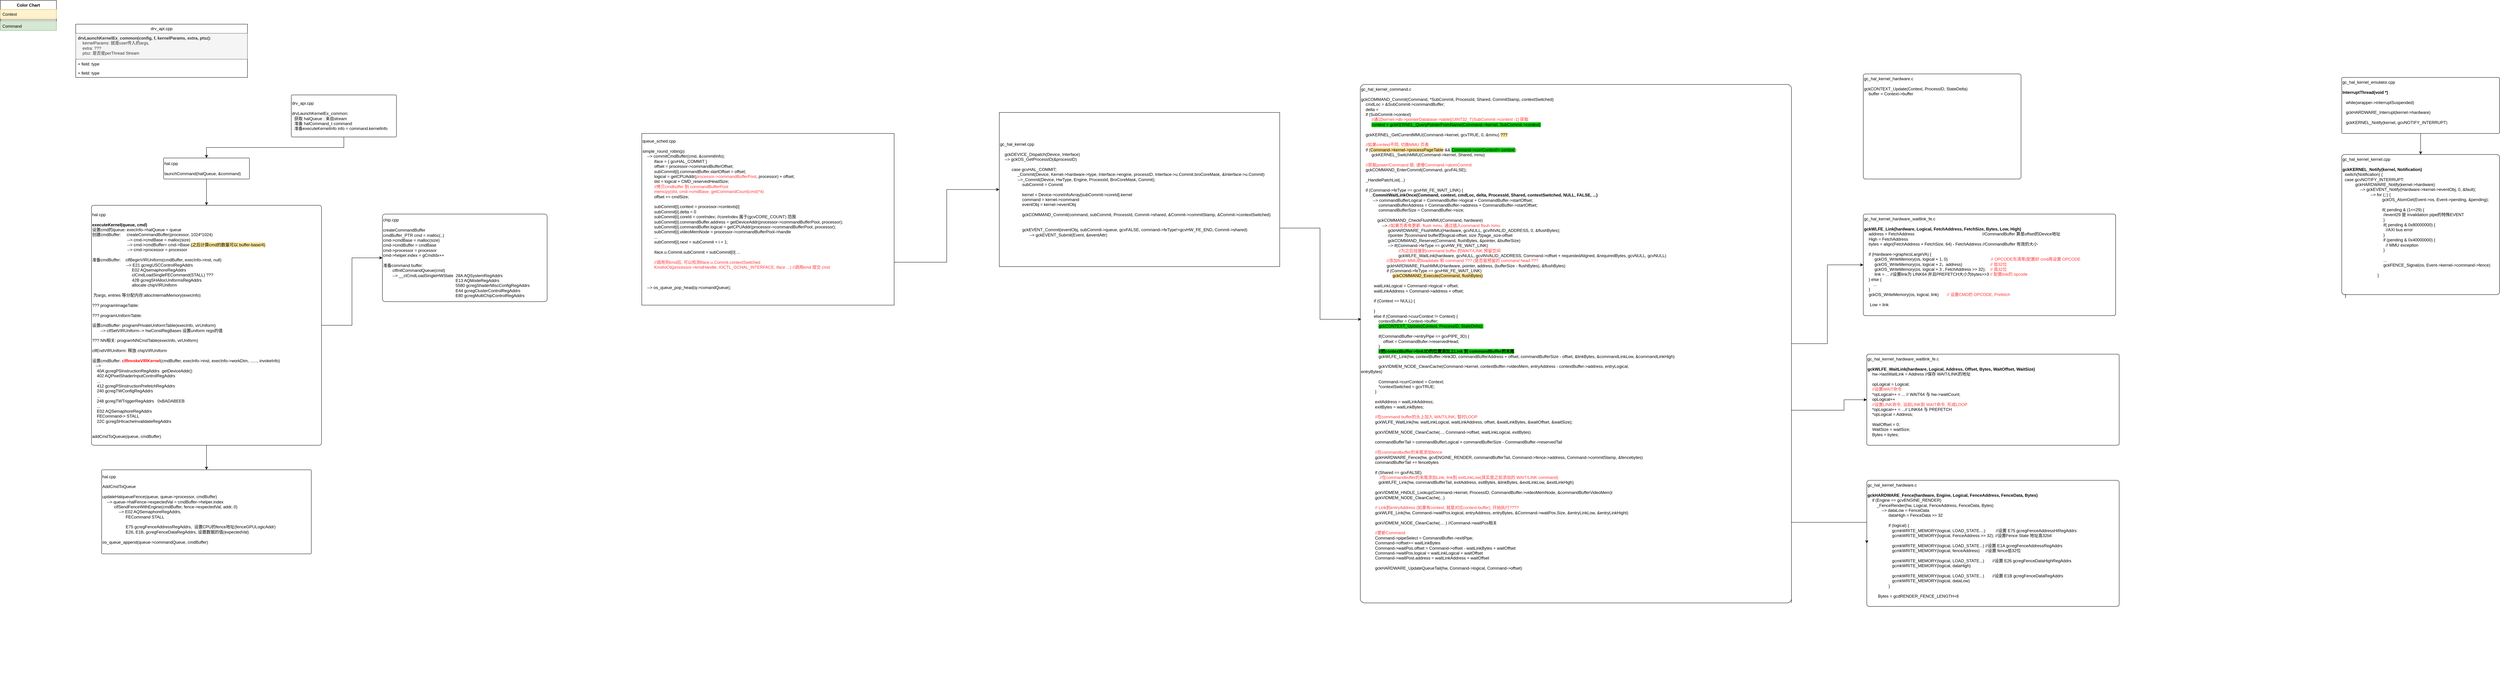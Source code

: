 <mxfile version="25.0.3">
  <diagram name="Page-1" id="9GhINJhexpfvpIPdTT9F">
    <mxGraphModel dx="1860" dy="1725" grid="1" gridSize="10" guides="1" tooltips="1" connect="1" arrows="1" fold="1" page="1" pageScale="1" pageWidth="850" pageHeight="1100" math="0" shadow="0">
      <root>
        <mxCell id="0" />
        <mxCell id="1" parent="0" />
        <mxCell id="-2Uq6EaCfHkO4JYl11UL-4" style="edgeStyle=orthogonalEdgeStyle;rounded=0;orthogonalLoop=1;jettySize=auto;html=1;exitX=0.5;exitY=1;exitDx=0;exitDy=0;entryX=0.5;entryY=0;entryDx=0;entryDy=0;" parent="1" source="-2Uq6EaCfHkO4JYl11UL-1" target="-2Uq6EaCfHkO4JYl11UL-2" edge="1">
          <mxGeometry relative="1" as="geometry" />
        </mxCell>
        <mxCell id="-2Uq6EaCfHkO4JYl11UL-1" value="drv_api.cpp&lt;div&gt;&lt;br&gt;&lt;/div&gt;&lt;div&gt;drvLaunchKernelEx_common:&lt;/div&gt;&lt;div&gt;&amp;nbsp; 获取 halQueue : 来自stream&lt;/div&gt;&lt;div&gt;&amp;nbsp; 准备 halCommand_t command&lt;/div&gt;&lt;div&gt;&amp;nbsp; 准备executeKernelInfo info = command.kernelInfo&lt;br&gt;&lt;/div&gt;" style="rounded=1;whiteSpace=wrap;html=1;align=left;arcSize=2;" parent="1" vertex="1">
          <mxGeometry x="190" y="50" width="300" height="120" as="geometry" />
        </mxCell>
        <mxCell id="-2Uq6EaCfHkO4JYl11UL-6" style="edgeStyle=orthogonalEdgeStyle;rounded=0;orthogonalLoop=1;jettySize=auto;html=1;" parent="1" source="-2Uq6EaCfHkO4JYl11UL-2" target="-2Uq6EaCfHkO4JYl11UL-3" edge="1">
          <mxGeometry relative="1" as="geometry" />
        </mxCell>
        <mxCell id="-2Uq6EaCfHkO4JYl11UL-2" value="&lt;div&gt;hal.cpp&lt;/div&gt;&lt;div&gt;&lt;br&gt;&lt;/div&gt;&lt;div&gt;launchCommand(halQueue, &amp;amp;command)&lt;/div&gt;" style="rounded=1;whiteSpace=wrap;html=1;align=left;arcSize=3;" parent="1" vertex="1">
          <mxGeometry x="-174.37" y="230" width="245" height="60" as="geometry" />
        </mxCell>
        <mxCell id="-2Uq6EaCfHkO4JYl11UL-10" style="edgeStyle=orthogonalEdgeStyle;rounded=0;orthogonalLoop=1;jettySize=auto;html=1;entryX=0;entryY=0.5;entryDx=0;entryDy=0;" parent="1" source="-2Uq6EaCfHkO4JYl11UL-3" target="-2Uq6EaCfHkO4JYl11UL-9" edge="1">
          <mxGeometry relative="1" as="geometry" />
        </mxCell>
        <mxCell id="-2Uq6EaCfHkO4JYl11UL-12" style="edgeStyle=orthogonalEdgeStyle;rounded=0;orthogonalLoop=1;jettySize=auto;html=1;exitX=0.5;exitY=1;exitDx=0;exitDy=0;entryX=0.5;entryY=0;entryDx=0;entryDy=0;" parent="1" source="-2Uq6EaCfHkO4JYl11UL-3" target="-2Uq6EaCfHkO4JYl11UL-11" edge="1">
          <mxGeometry relative="1" as="geometry" />
        </mxCell>
        <mxCell id="-2Uq6EaCfHkO4JYl11UL-3" value="&lt;div&gt;hal.cpp&lt;/div&gt;&lt;div&gt;&lt;br&gt;&lt;/div&gt;&lt;div&gt;&lt;b&gt;executeKernel(queue, cmd)&lt;/b&gt;&lt;br&gt;设置cmd的queue: execInfo-&amp;gt;halQueue = queue&lt;br&gt;创建cmdBuffer:&amp;nbsp; &amp;nbsp; &amp;nbsp;createCommandBuffer(processor, 1024*1024)&lt;/div&gt;&lt;div&gt;&amp;nbsp; &amp;nbsp; &amp;nbsp; &amp;nbsp; &amp;nbsp; &amp;nbsp; &amp;nbsp; &amp;nbsp; &amp;nbsp; &amp;nbsp; &amp;nbsp; &amp;nbsp; &amp;nbsp; &amp;nbsp; &amp;nbsp; --&amp;gt; cmd-&amp;gt;cmdBase = malloc(size)&lt;/div&gt;&lt;div&gt;&amp;nbsp; &amp;nbsp; &amp;nbsp; &amp;nbsp; &amp;nbsp; &amp;nbsp; &amp;nbsp; &amp;nbsp; &amp;nbsp; &amp;nbsp; &amp;nbsp; &amp;nbsp; &amp;nbsp; &amp;nbsp; &amp;nbsp; --&amp;gt; cmd-&amp;gt;cmdBuffer= cmd-&amp;gt;Base &lt;span style=&quot;background-color: rgb(255, 229, 153);&quot;&gt;(之后计算cmd的数量可以 buffer-base/4)&lt;/span&gt;&lt;/div&gt;&lt;div&gt;&amp;nbsp; &amp;nbsp; &amp;nbsp; &amp;nbsp; &amp;nbsp; &amp;nbsp; &amp;nbsp; &amp;nbsp; &amp;nbsp; &amp;nbsp; &amp;nbsp; &amp;nbsp; &amp;nbsp; &amp;nbsp; &amp;nbsp; --&amp;gt; cmd-&amp;gt;processor = processor&lt;/div&gt;&lt;div&gt;&lt;br&gt;&lt;/div&gt;&lt;div&gt;准备cmdBuffer:&amp;nbsp; &amp;nbsp; clfBeginVIRUniform(cmdBuffer, execInfo-&amp;gt;inst, null)&lt;/div&gt;&lt;div&gt;&amp;nbsp; &amp;nbsp; &amp;nbsp; &amp;nbsp; &amp;nbsp; &amp;nbsp; &amp;nbsp; &amp;nbsp; &amp;nbsp; &amp;nbsp; &amp;nbsp; &amp;nbsp; &amp;nbsp; &amp;nbsp; &amp;nbsp;--&amp;gt; E21 gcregUSCControlRegAddrs&lt;br&gt;&amp;nbsp; &amp;nbsp; &amp;nbsp; &amp;nbsp; &amp;nbsp; &amp;nbsp; &amp;nbsp; &amp;nbsp; &amp;nbsp; &amp;nbsp; &amp;nbsp; &amp;nbsp; &amp;nbsp; &amp;nbsp; &amp;nbsp; &amp;nbsp; &amp;nbsp; E02 AQsemaphoreRegAddrs&lt;br&gt;&amp;nbsp; &amp;nbsp; &amp;nbsp; &amp;nbsp; &amp;nbsp; &amp;nbsp; &amp;nbsp; &amp;nbsp; &amp;nbsp; &amp;nbsp; &amp;nbsp; &amp;nbsp; &amp;nbsp; &amp;nbsp; &amp;nbsp; &amp;nbsp; &amp;nbsp; clCmdLoadSingleFECommand(STALL) ???&lt;br&gt;&amp;nbsp; &amp;nbsp; &amp;nbsp; &amp;nbsp; &amp;nbsp; &amp;nbsp; &amp;nbsp; &amp;nbsp; &amp;nbsp; &amp;nbsp; &amp;nbsp; &amp;nbsp; &amp;nbsp; &amp;nbsp; &amp;nbsp; &amp;nbsp; &amp;nbsp; 42B gcregSHAllocUniformsRegAddrs&lt;br&gt;&amp;nbsp; &amp;nbsp; &amp;nbsp; &amp;nbsp; &amp;nbsp; &amp;nbsp; &amp;nbsp; &amp;nbsp; &amp;nbsp; &amp;nbsp; &amp;nbsp; &amp;nbsp; &amp;nbsp; &amp;nbsp; &amp;nbsp; &amp;nbsp; &amp;nbsp; allocate chipVIRUniform&lt;/div&gt;&lt;div&gt;&lt;br&gt;&lt;/div&gt;&lt;div&gt;&amp;nbsp;为args, entries 等分配内存:allocInternalMemory(execInfo)&lt;/div&gt;&lt;div&gt;&lt;br&gt;&lt;/div&gt;&lt;div&gt;??? programImageTable:&lt;/div&gt;&lt;div&gt;&lt;br&gt;&lt;/div&gt;&lt;div&gt;??? programUniformTable:&lt;/div&gt;&lt;div&gt;&lt;br&gt;&lt;/div&gt;&lt;div&gt;设置cmdBuffer: programPrivateUniformTable(execInfo, virUniform)&lt;/div&gt;&lt;div&gt;&amp;nbsp; &amp;nbsp; &amp;nbsp; &amp;nbsp;--&amp;gt; clfSetVIRUniform--&amp;gt; hwConstRegBases 设置uniform regs的值&lt;/div&gt;&lt;div&gt;&lt;br&gt;&lt;/div&gt;&lt;div&gt;??? NN相关: programNNCmdTable(execInfo, virUniform)&lt;/div&gt;&lt;div&gt;&lt;br&gt;&lt;/div&gt;&lt;div&gt;clfEndVIRUniform: 释放 chipVIRUniform&lt;/div&gt;&lt;div&gt;&lt;br&gt;&lt;/div&gt;&lt;div&gt;设置cmdBuffer: &lt;b&gt;&lt;font color=&quot;#ff0000&quot;&gt;clfInvokeVIRKernel&lt;/font&gt;&lt;/b&gt;(cmdBuffer, execInfo-&amp;gt;inst, execInfo-&amp;gt;workDim, ......, invokeInfo)&lt;/div&gt;&lt;div&gt;&amp;nbsp; &amp;nbsp;--&amp;gt;&lt;br&gt;&amp;nbsp; &amp;nbsp; 40A gcregPSInstructionRegAddrs&amp;nbsp; getDeviceAddr()&lt;br&gt;&amp;nbsp; &amp;nbsp; 402 AQPixelShaderInputControlRegAddrs&lt;/div&gt;&lt;div&gt;&amp;nbsp; &amp;nbsp; ...&lt;br&gt;&amp;nbsp; &amp;nbsp; 412 gcregPSInstructionPrefetchRegAddrs&lt;/div&gt;&lt;div&gt;&amp;nbsp; &amp;nbsp; 240 gcregTWConfigRegAddrs&lt;br&gt;&amp;nbsp; &amp;nbsp; ...&lt;/div&gt;&lt;div&gt;&amp;nbsp; &amp;nbsp; 248 gcregTWTriggerRegAddrs&amp;nbsp; &amp;nbsp;0xBADABEEB&lt;/div&gt;&lt;div&gt;&amp;nbsp; &amp;nbsp; ...&lt;br&gt;&amp;nbsp; &amp;nbsp; E02 AQSemaphoreRegAddrs&lt;br&gt;&amp;nbsp; &amp;nbsp; FECommand-&amp;gt; STALL&lt;br&gt;&amp;nbsp; &amp;nbsp; 22C gcregSHIcacheInvalidateRegAddrs&lt;/div&gt;&lt;div&gt;&lt;br&gt;&lt;/div&gt;&lt;div&gt;&lt;br&gt;&lt;/div&gt;&lt;div&gt;addCmdToQueue(queue, cmdBuffer)&lt;/div&gt;" style="rounded=1;whiteSpace=wrap;html=1;align=left;arcSize=1;" parent="1" vertex="1">
          <mxGeometry x="-380" y="365" width="656.25" height="685" as="geometry" />
        </mxCell>
        <mxCell id="-2Uq6EaCfHkO4JYl11UL-9" value="&lt;div&gt;chip.cpp&lt;/div&gt;&lt;div&gt;&lt;br&gt;&lt;/div&gt;&lt;div&gt;createCommandBuffer&lt;br&gt;cmdBuffer_PTR cmd = malloc(..)&lt;br&gt;cmd-&amp;gt;cmdBase = malloc(size)&lt;br&gt;cmd-&amp;gt;cmdBuffer = cmdBase&lt;br&gt;cmd-&amp;gt;processor = processor&lt;/div&gt;&lt;div&gt;cmd-&amp;gt;helper.index = gCmdIdx++&lt;br&gt;&lt;br&gt;准备command buffer:&lt;br&gt;&amp;nbsp; &amp;nbsp; &amp;nbsp; &amp;nbsp; clfInitCommandQueue(cmd)&lt;/div&gt;&lt;div&gt;&amp;nbsp; &amp;nbsp; &amp;nbsp; &amp;nbsp; --&amp;gt; __clCmdLoadSingleHWState&amp;nbsp; 28A AQSystemRegAddrs&lt;br&gt;&amp;nbsp; &amp;nbsp; &amp;nbsp; &amp;nbsp; &amp;nbsp; &amp;nbsp; &amp;nbsp; &amp;nbsp; &amp;nbsp; &amp;nbsp; &amp;nbsp; &amp;nbsp; &amp;nbsp; &amp;nbsp; &amp;nbsp; &amp;nbsp; &amp;nbsp; &amp;nbsp; &amp;nbsp; &amp;nbsp; &amp;nbsp; &amp;nbsp; &amp;nbsp; &amp;nbsp; &amp;nbsp; &amp;nbsp; &amp;nbsp; &amp;nbsp; &amp;nbsp; &amp;nbsp; &amp;nbsp; E13 AQModeRegAddrs&lt;/div&gt;&lt;div&gt;&amp;nbsp; &amp;nbsp; &amp;nbsp; &amp;nbsp; &amp;nbsp; &amp;nbsp; &amp;nbsp; &amp;nbsp; &amp;nbsp; &amp;nbsp; &amp;nbsp; &amp;nbsp; &amp;nbsp; &amp;nbsp; &amp;nbsp; &amp;nbsp; &amp;nbsp; &amp;nbsp; &amp;nbsp; &amp;nbsp; &amp;nbsp; &amp;nbsp; &amp;nbsp; &amp;nbsp; &amp;nbsp; &amp;nbsp; &amp;nbsp; &amp;nbsp; &amp;nbsp; &amp;nbsp; &amp;nbsp; 5580 gcregShaderMiscConfigRegAddrs&lt;/div&gt;&lt;div&gt;&amp;nbsp; &amp;nbsp; &amp;nbsp; &amp;nbsp; &amp;nbsp; &amp;nbsp; &amp;nbsp; &amp;nbsp; &amp;nbsp; &amp;nbsp; &amp;nbsp; &amp;nbsp; &amp;nbsp; &amp;nbsp; &amp;nbsp; &amp;nbsp; &amp;nbsp; &amp;nbsp; &amp;nbsp; &amp;nbsp; &amp;nbsp; &amp;nbsp; &amp;nbsp; &amp;nbsp; &amp;nbsp; &amp;nbsp; &amp;nbsp; &amp;nbsp; &amp;nbsp; &amp;nbsp; &amp;nbsp; E44 gcregClusterControlRegAddrs&lt;br&gt;&amp;nbsp; &amp;nbsp; &amp;nbsp; &amp;nbsp; &amp;nbsp; &amp;nbsp; &amp;nbsp; &amp;nbsp; &amp;nbsp; &amp;nbsp; &amp;nbsp; &amp;nbsp; &amp;nbsp; &amp;nbsp; &amp;nbsp; &amp;nbsp; &amp;nbsp; &amp;nbsp; &amp;nbsp; &amp;nbsp; &amp;nbsp; &amp;nbsp; &amp;nbsp; &amp;nbsp; &amp;nbsp; &amp;nbsp; &amp;nbsp; &amp;nbsp; &amp;nbsp; &amp;nbsp; &amp;nbsp; E80 gcregMultiChipControlRegAddrs&lt;/div&gt;" style="rounded=1;whiteSpace=wrap;html=1;align=left;arcSize=3;" parent="1" vertex="1">
          <mxGeometry x="450" y="390" width="470" height="250" as="geometry" />
        </mxCell>
        <mxCell id="-2Uq6EaCfHkO4JYl11UL-11" value="hal.cpp&lt;div&gt;&lt;br&gt;&lt;/div&gt;&lt;div&gt;AddCmdToQueue&lt;/div&gt;&lt;div&gt;&lt;br&gt;&lt;/div&gt;&lt;div&gt;updateHalqueueFence(queue, queue-&amp;gt;processor, cmdBuffer)&lt;/div&gt;&lt;div&gt;&amp;nbsp; &amp;nbsp; --&amp;gt; queue-&amp;gt;halFence-&amp;gt;expectedVal = cmdBuffer-&amp;gt;helper.index&lt;br&gt;&amp;nbsp; &amp;nbsp; &amp;nbsp; &amp;nbsp; &amp;nbsp; clfSendFenceWithEngine(cmdBuffer, fence-&amp;gt;expectedVal, addr, 0)&lt;/div&gt;&lt;div&gt;&amp;nbsp; &amp;nbsp; &amp;nbsp; &amp;nbsp; &amp;nbsp; &amp;nbsp; &amp;nbsp; --&amp;gt; E02 AQSemaphoreRegAddrs,&lt;/div&gt;&lt;div&gt;&amp;nbsp; &amp;nbsp; &amp;nbsp; &amp;nbsp; &amp;nbsp; &amp;nbsp; &amp;nbsp; &amp;nbsp; &amp;nbsp; &amp;nbsp; FECommand STALL&lt;/div&gt;&lt;div&gt;&lt;br&gt;&lt;/div&gt;&lt;div&gt;&amp;nbsp; &amp;nbsp; &amp;nbsp; &amp;nbsp; &amp;nbsp; &amp;nbsp; &amp;nbsp; &amp;nbsp; &amp;nbsp; &amp;nbsp; E75 gcregFenceAddressRegAddrs,&amp;nbsp; 设置CPU的fence地址(fenceGPULogicAddr)&lt;br&gt;&amp;nbsp; &amp;nbsp; &amp;nbsp; &amp;nbsp; &amp;nbsp; &amp;nbsp; &amp;nbsp; &amp;nbsp; &amp;nbsp; &amp;nbsp; E26, E1B, gcregFenceDataRegAddrs, 设置数据的值(expectedVal)&lt;/div&gt;&lt;div&gt;&lt;br&gt;&lt;/div&gt;&lt;div&gt;os_queue_append(queue-&amp;gt;commandQueue, cmdBuffer)&lt;/div&gt;&lt;div&gt;&lt;br&gt;&lt;/div&gt;" style="rounded=1;whiteSpace=wrap;html=1;arcSize=1;align=left;" parent="1" vertex="1">
          <mxGeometry x="-350.94" y="1120" width="598.13" height="240" as="geometry" />
        </mxCell>
        <mxCell id="qWvV4iFXAZPfeYybYjg1-2" style="edgeStyle=orthogonalEdgeStyle;rounded=0;orthogonalLoop=1;jettySize=auto;html=1;exitX=1;exitY=0.75;exitDx=0;exitDy=0;entryX=0;entryY=0.5;entryDx=0;entryDy=0;" parent="1" source="-2Uq6EaCfHkO4JYl11UL-13" target="qWvV4iFXAZPfeYybYjg1-1" edge="1">
          <mxGeometry relative="1" as="geometry" />
        </mxCell>
        <mxCell id="-2Uq6EaCfHkO4JYl11UL-13" value="&lt;div&gt;queue_sched.cpp&lt;/div&gt;&lt;div&gt;&lt;br&gt;&lt;/div&gt;&lt;div&gt;simple_round_robin(p)&lt;/div&gt;&lt;div&gt;&amp;nbsp; &amp;nbsp; --&amp;gt; commitCmdBuffer(cmd, &amp;amp;commitInfo);&lt;/div&gt;&lt;div&gt;&amp;nbsp; &amp;nbsp; &amp;nbsp; &amp;nbsp; &amp;nbsp; iface = { gcvHAL_COMMIT }&lt;/div&gt;&lt;div&gt;&amp;nbsp; &amp;nbsp; &amp;nbsp; &amp;nbsp; &amp;nbsp;&amp;nbsp;&lt;span style=&quot;background-color: initial;&quot;&gt;offset = processor-&amp;gt;commandBufferOffset;&lt;/span&gt;&lt;/div&gt;&lt;div&gt;&lt;span style=&quot;background-color: initial;&quot;&gt;&amp;nbsp; &amp;nbsp; &amp;nbsp; &amp;nbsp; &amp;nbsp; subCommit[i].commandBuffer.startOffset = offset;&lt;/span&gt;&lt;/div&gt;&lt;div&gt;&lt;span style=&quot;background-color: initial;&quot;&gt;&amp;nbsp; &amp;nbsp; &amp;nbsp; &amp;nbsp; &amp;nbsp; logical = getCPUAddr(&lt;font color=&quot;#ff3333&quot;&gt;processor-&amp;gt;commandBufferPool&lt;/font&gt;, processor) + offset;&lt;br&gt;&amp;nbsp; &amp;nbsp; &amp;nbsp; &amp;nbsp; &amp;nbsp; dst = logical + CMD_reservedHeadSize;&lt;/span&gt;&lt;/div&gt;&lt;div&gt;&lt;span style=&quot;background-color: initial;&quot;&gt;&amp;nbsp; &amp;nbsp; &amp;nbsp; &amp;nbsp; &amp;nbsp;&amp;nbsp;&lt;/span&gt;&lt;span style=&quot;color: rgb(255, 51, 51); background-color: initial;&quot;&gt;//拷贝cmdbuffer 到 commandBufferPool&lt;/span&gt;&lt;/div&gt;&lt;div&gt;&lt;span style=&quot;background-color: initial;&quot;&gt;&amp;nbsp; &amp;nbsp; &amp;nbsp; &amp;nbsp; &amp;nbsp; &lt;font color=&quot;#ff3333&quot;&gt;memcpy(dst, cmd-&amp;gt;cmdBase, getCommandCount(cmd)*4)&lt;/font&gt;&lt;/span&gt;&lt;/div&gt;&lt;div&gt;&lt;span style=&quot;background-color: initial;&quot;&gt;&amp;nbsp; &amp;nbsp; &amp;nbsp; &amp;nbsp; &amp;nbsp; offset += cmdSize;&lt;/span&gt;&lt;/div&gt;&lt;div&gt;&lt;span style=&quot;background-color: initial;&quot;&gt;&lt;br&gt;&lt;/span&gt;&lt;/div&gt;&lt;div&gt;&lt;span style=&quot;background-color: initial;&quot;&gt;&amp;nbsp; &amp;nbsp; &amp;nbsp; &amp;nbsp; &amp;nbsp; subCommit[i].context = processor-&amp;gt;contexts[i]&lt;/span&gt;&lt;/div&gt;&lt;div&gt;&lt;span style=&quot;background-color: initial;&quot;&gt;&amp;nbsp; &amp;nbsp; &amp;nbsp; &amp;nbsp; &amp;nbsp; subCommit[i].delta = 0&lt;br&gt;&amp;nbsp; &amp;nbsp; &amp;nbsp; &amp;nbsp; &amp;nbsp; subCommit[i].coreId = coreIndex; //coreIndex 属于(gcvCORE_COUNT) 范围&lt;/span&gt;&lt;/div&gt;&lt;div&gt;&lt;span style=&quot;background-color: initial;&quot;&gt;&amp;nbsp; &amp;nbsp; &amp;nbsp; &amp;nbsp; &amp;nbsp; subCommit[i].commandBuffer.address = getDeviceAddr(processor-&amp;gt;commandBufferPool, processor);&lt;/span&gt;&lt;/div&gt;&lt;div&gt;&lt;span style=&quot;background-color: initial;&quot;&gt;&amp;nbsp; &amp;nbsp; &amp;nbsp; &amp;nbsp; &amp;nbsp; subCommit[i].commandBuffer.logical = getCPUAddr(processor-&amp;gt;commandBufferPool, processor);&lt;/span&gt;&lt;/div&gt;&lt;div&gt;&lt;span style=&quot;background-color: initial;&quot;&gt;&amp;nbsp; &amp;nbsp; &amp;nbsp; &amp;nbsp; &amp;nbsp; subCommit[i].videoMemNode = processor-&amp;gt;commandBufferPool-&amp;gt;handle&lt;/span&gt;&lt;/div&gt;&lt;div&gt;&lt;span style=&quot;background-color: initial;&quot;&gt;&amp;nbsp; &amp;nbsp; &amp;nbsp; &amp;nbsp; &amp;nbsp; ...&lt;/span&gt;&lt;/div&gt;&lt;div&gt;&lt;span style=&quot;background-color: initial;&quot;&gt;&amp;nbsp; &amp;nbsp; &amp;nbsp; &amp;nbsp; &amp;nbsp; subCommit[i].next = subCommit + i + 1;&lt;/span&gt;&lt;/div&gt;&lt;div&gt;&lt;span style=&quot;background-color: initial;&quot;&gt;&amp;nbsp;&amp;nbsp;&lt;/span&gt;&lt;/div&gt;&lt;div&gt;&lt;span style=&quot;background-color: initial;&quot;&gt;&amp;nbsp; &amp;nbsp; &amp;nbsp; &amp;nbsp; &amp;nbsp; iface.u.Commit.subCommit = subCommit[0] ...&lt;/span&gt;&lt;/div&gt;&lt;div&gt;&lt;span style=&quot;background-color: initial;&quot;&gt;&lt;br&gt;&lt;/span&gt;&lt;/div&gt;&lt;div&gt;&lt;span style=&quot;background-color: initial;&quot;&gt;&amp;nbsp; &amp;nbsp; &amp;nbsp; &amp;nbsp; &amp;nbsp; &lt;font color=&quot;#ff3333&quot;&gt;//调用完kmd后, 可以检测iface.u.Commit.contextSwitched&lt;/font&gt;&lt;/span&gt;&lt;/div&gt;&lt;div&gt;&lt;span style=&quot;background-color: initial;&quot;&gt;&amp;nbsp; &amp;nbsp; &amp;nbsp; &amp;nbsp; &amp;nbsp; &lt;font color=&quot;#ff3333&quot;&gt;KmdIoCtl(processor-&amp;gt;kmdHandle, IOCTL_GCHAL_INTERFACE, iface ...) //调用kmd 提交 cmd&lt;/font&gt;&lt;/span&gt;&lt;/div&gt;&lt;div&gt;&amp;nbsp; &amp;nbsp; &amp;nbsp; &amp;nbsp; &amp;nbsp;&amp;nbsp;&lt;/div&gt;&lt;div&gt;&amp;nbsp; &amp;nbsp; &amp;nbsp; &amp;nbsp; &amp;nbsp;&amp;nbsp;&lt;br&gt;&lt;br&gt;&amp;nbsp; &amp;nbsp; --&amp;gt; os_queue_pop_head(q-&amp;gt;comandQueue);&lt;/div&gt;&lt;div&gt;&amp;nbsp; &amp;nbsp; &amp;nbsp; &amp;nbsp; &amp;nbsp;&amp;nbsp;&lt;/div&gt;&lt;div&gt;&lt;br&gt;&lt;/div&gt;" style="rounded=0;whiteSpace=wrap;html=1;align=left;" parent="1" vertex="1">
          <mxGeometry x="1190" y="160" width="720" height="490" as="geometry" />
        </mxCell>
        <mxCell id="qWvV4iFXAZPfeYybYjg1-1" value="&lt;div&gt;&lt;span style=&quot;&quot;&gt;gc_hal_kernel.cpp&lt;/span&gt;&lt;/div&gt;&lt;div&gt;&lt;span style=&quot;&quot;&gt;&lt;br&gt;&lt;/span&gt;&lt;/div&gt;&lt;span style=&quot;&quot;&gt;&amp;nbsp; &amp;nbsp; gckDEVICE_Dispatch(Device, Interface)&lt;/span&gt;&lt;div&gt;&lt;span style=&quot;&quot;&gt;&amp;nbsp; &amp;nbsp; --&amp;gt; gckOS_GetProcessID(&amp;amp;processID)&lt;br&gt;&amp;nbsp; &amp;nbsp; &amp;nbsp; &amp;nbsp; &amp;nbsp;&amp;nbsp;&lt;br&gt;&amp;nbsp; &amp;nbsp; &amp;nbsp; &amp;nbsp; &amp;nbsp; case gcvHAL_COMMIT;&lt;br&gt;&amp;nbsp; &amp;nbsp; &amp;nbsp; &amp;nbsp; &amp;nbsp; &amp;nbsp; &amp;nbsp; &amp;nbsp;_Commit(Device, Kernel-&amp;gt;hardware-&amp;gt;type, Interface-&amp;gt;engine, processID, Interface-&amp;gt;u.Commit.broCoreMask, &amp;amp;Interface-&amp;gt;u.Commit)&lt;br&gt;&amp;nbsp; &amp;nbsp; &amp;nbsp; &amp;nbsp; &amp;nbsp; &amp;nbsp; &amp;nbsp; &amp;nbsp;--&amp;gt;_Commit(Device, HwType, Engine, ProcessId, BroCoreMask, Commit);&lt;/span&gt;&lt;/div&gt;&lt;div&gt;&lt;span style=&quot;&quot;&gt;&amp;nbsp; &amp;nbsp; &amp;nbsp; &amp;nbsp; &amp;nbsp; &amp;nbsp; &amp;nbsp; &amp;nbsp; &amp;nbsp; &amp;nbsp;subCommit = Commit&lt;/span&gt;&lt;/div&gt;&lt;div&gt;&lt;span style=&quot;&quot;&gt;&lt;br&gt;&lt;/span&gt;&lt;/div&gt;&lt;div&gt;&lt;span style=&quot;&quot;&gt;&amp;nbsp; &amp;nbsp; &amp;nbsp; &amp;nbsp; &amp;nbsp; &amp;nbsp; &amp;nbsp; &amp;nbsp; &amp;nbsp; &amp;nbsp;kernel = Device-&amp;gt;coreInfoArray[subCommit-&amp;gt;coreId].kernel&lt;br&gt;&amp;nbsp; &amp;nbsp; &amp;nbsp; &amp;nbsp; &amp;nbsp; &amp;nbsp; &amp;nbsp; &amp;nbsp; &amp;nbsp; &amp;nbsp;command = kernel-&amp;gt;command&lt;br&gt;&amp;nbsp; &amp;nbsp; &amp;nbsp; &amp;nbsp; &amp;nbsp; &amp;nbsp; &amp;nbsp; &amp;nbsp; &amp;nbsp; &amp;nbsp;eventObj = kernel-&amp;gt;eventObj&lt;br&gt;&lt;br&gt;&amp;nbsp; &amp;nbsp; &amp;nbsp; &amp;nbsp; &amp;nbsp; &amp;nbsp; &amp;nbsp; &amp;nbsp; &amp;nbsp; &amp;nbsp;gckCOMMAND_Commit(command, subCommit, ProcessId, Commit-&amp;gt;shared, &amp;amp;Commit-&amp;gt;commitStamp, &amp;amp;Commit-&amp;gt;contextSwitched)&lt;br&gt;&amp;nbsp; &amp;nbsp; &amp;nbsp; &amp;nbsp; &amp;nbsp; &amp;nbsp; &amp;nbsp; &amp;nbsp; &amp;nbsp; &amp;nbsp;&lt;br&gt;&lt;br&gt;&amp;nbsp; &amp;nbsp; &amp;nbsp; &amp;nbsp; &amp;nbsp; &amp;nbsp; &amp;nbsp; &amp;nbsp; &amp;nbsp; &amp;nbsp;gckEVENT_Commit(eventObj, subCommit-&amp;gt;queue, gcvFALSE, command-&amp;gt;feType!=gcvHW_FE_END, Commit-&amp;gt;shared)&lt;/span&gt;&lt;/div&gt;&lt;div&gt;&lt;span style=&quot;&quot;&gt;&amp;nbsp; &amp;nbsp; &amp;nbsp; &amp;nbsp; &amp;nbsp; &amp;nbsp; &amp;nbsp; &amp;nbsp; &amp;nbsp; &amp;nbsp; &amp;nbsp; &amp;nbsp; &amp;nbsp;--&amp;gt; gckEVENT_Submit(Event, &amp;amp;eventAttr)&lt;/span&gt;&lt;/div&gt;" style="rounded=0;whiteSpace=wrap;html=1;align=left;" parent="1" vertex="1">
          <mxGeometry x="2210" y="100" width="800" height="440" as="geometry" />
        </mxCell>
        <mxCell id="qWvV4iFXAZPfeYybYjg1-7" style="edgeStyle=orthogonalEdgeStyle;rounded=0;orthogonalLoop=1;jettySize=auto;html=1;exitX=1;exitY=0.5;exitDx=0;exitDy=0;entryX=0;entryY=0.5;entryDx=0;entryDy=0;" parent="1" source="qWvV4iFXAZPfeYybYjg1-3" target="qWvV4iFXAZPfeYybYjg1-6" edge="1">
          <mxGeometry relative="1" as="geometry" />
        </mxCell>
        <mxCell id="qWvV4iFXAZPfeYybYjg1-9" style="edgeStyle=orthogonalEdgeStyle;rounded=0;orthogonalLoop=1;jettySize=auto;html=1;exitX=1;exitY=0.75;exitDx=0;exitDy=0;entryX=0;entryY=0.5;entryDx=0;entryDy=0;" parent="1" source="qWvV4iFXAZPfeYybYjg1-3" target="qWvV4iFXAZPfeYybYjg1-8" edge="1">
          <mxGeometry relative="1" as="geometry">
            <Array as="points">
              <mxPoint x="4620" y="950" />
              <mxPoint x="4620" y="920" />
            </Array>
          </mxGeometry>
        </mxCell>
        <mxCell id="qWvV4iFXAZPfeYybYjg1-3" value="gc_hal_kernel_command.c&lt;br&gt;&lt;br&gt;gckCOMMAND_Commit(Command, *SubCommit, ProcessId, Shared, CommitStamp, contextSwitched)&lt;br&gt;&amp;nbsp; &amp;nbsp; cmdLoc = &amp;amp;SubCommit-&amp;gt;commandBuffer;&lt;br&gt;&amp;nbsp; &amp;nbsp; delta =&amp;nbsp;&lt;br&gt;&amp;nbsp; &amp;nbsp; if (SubCommit-&amp;gt;context)&lt;br&gt;&amp;nbsp; &amp;nbsp; &amp;nbsp; &amp;nbsp; &amp;nbsp;&lt;font color=&quot;#ff3333&quot;&gt;//通过kernel-&amp;gt;db-&amp;gt;pointerDatabase-&amp;gt;table[(UINT32_T)SubCommit-&amp;gt;context -1] 获取&lt;/font&gt;&lt;br&gt;&amp;nbsp; &amp;nbsp; &amp;nbsp; &amp;nbsp; &amp;nbsp;&lt;span style=&quot;background-color: rgb(0, 204, 0);&quot;&gt;context = gckKERNEL_QueryPointerFromName(Command-&amp;gt;kernel, SubCommit-&amp;gt;context)&lt;/span&gt;&lt;div&gt;&lt;br&gt;&lt;/div&gt;&lt;div&gt;&amp;nbsp; &amp;nbsp; gckKERNEL_GetCurrentMMU(Command-&amp;gt;kernel, gcvTRUE, 0, &amp;amp;mmu) &lt;span style=&quot;background-color: rgb(255, 229, 153);&quot;&gt;???&lt;/span&gt;&lt;br&gt;&amp;nbsp; &amp;nbsp;&amp;nbsp;&lt;/div&gt;&lt;div&gt;&amp;nbsp; &amp;nbsp; &lt;font color=&quot;#ff3333&quot;&gt;//如果context不同, 切换MMU 页表&lt;/font&gt;&lt;/div&gt;&lt;div&gt;&amp;nbsp; &amp;nbsp; if (&lt;span style=&quot;background-color: rgb(255, 229, 153);&quot;&gt;Command-&amp;gt;kernel-&amp;gt;processPageTable&lt;/span&gt; &amp;amp;&amp;amp; &lt;span style=&quot;background-color: rgb(0, 204, 0);&quot;&gt;Command-&amp;gt;currContext!= context&lt;/span&gt;)&lt;/div&gt;&lt;div&gt;&amp;nbsp; &amp;nbsp; &amp;nbsp; &amp;nbsp; &amp;nbsp;gckKERNEL_SwitchMMU(Command-&amp;gt;kernel, Shared, mmu)&lt;br&gt;&lt;br&gt;&amp;nbsp; &amp;nbsp; &lt;font color=&quot;#ff3333&quot;&gt;//获取power/Command 锁, 递增Command-&amp;gt;atomCommit&lt;/font&gt;&lt;br&gt;&amp;nbsp; &amp;nbsp; gckCOMMAND_EnterCommit(Command, gcvFALSE);&lt;/div&gt;&lt;div&gt;&lt;br&gt;&lt;/div&gt;&lt;div&gt;&amp;nbsp; &amp;nbsp; _HandlePatchList(...)&lt;br&gt;&lt;br&gt;&amp;nbsp; &amp;nbsp; if (Command-&amp;gt;feType == gcvHW_FE_WAIT_LINK) {&lt;/div&gt;&lt;div&gt;&amp;nbsp; &amp;nbsp; &amp;nbsp; &amp;nbsp; &lt;b&gt;_CommitWaitLinkOnce(Command, context, cmdLoc, delta, ProcessId, Shared, contextSwitched, NULL, FALSE, ...)&lt;/b&gt;&lt;/div&gt;&lt;div&gt;&amp;nbsp; &amp;nbsp; &amp;nbsp; &amp;nbsp; &amp;nbsp; --&amp;gt; commandBufferLogical = CommandBuffer-&amp;gt;logical + CommandBuffer-&amp;gt;startOffset;&lt;/div&gt;&lt;div&gt;&amp;nbsp; &amp;nbsp; &amp;nbsp; &amp;nbsp; &amp;nbsp; &amp;nbsp; &amp;nbsp; &amp;nbsp;commandBufferAddress = CommandBuffer-&amp;gt;address + CommandBuffer-&amp;gt;startOffset;&lt;/div&gt;&lt;div&gt;&amp;nbsp; &amp;nbsp; &amp;nbsp; &amp;nbsp; &amp;nbsp; &amp;nbsp; &amp;nbsp; &amp;nbsp;commandBufferSize = CommandBuffer-&amp;gt;size;&lt;/div&gt;&lt;div&gt;&amp;nbsp; &amp;nbsp; &amp;nbsp; &amp;nbsp; &amp;nbsp; &amp;nbsp; &amp;nbsp;&lt;/div&gt;&lt;div&gt;&amp;nbsp; &amp;nbsp; &amp;nbsp; &amp;nbsp; &amp;nbsp; &amp;nbsp; &amp;nbsp; gckCOMMAND_CheckFlushMMU(Command, hardware)&lt;/div&gt;&lt;div&gt;&amp;nbsp; &amp;nbsp; &amp;nbsp; &amp;nbsp; &amp;nbsp; &amp;nbsp; &amp;nbsp; &amp;nbsp; &amp;nbsp; --&amp;gt; &lt;font color=&quot;#ff3333&quot;&gt;//如果页表有更新, flush mmu, 通过插入command flsuh mmu&lt;/font&gt;&lt;/div&gt;&lt;div&gt;&amp;nbsp; &amp;nbsp; &amp;nbsp; &amp;nbsp; &amp;nbsp; &amp;nbsp; &amp;nbsp; &amp;nbsp; &amp;nbsp; &amp;nbsp; &amp;nbsp; &amp;nbsp;gckHARDWARE_FlushMMU(Hardware, gcvNULL, gcvINVALID_ADDRESS, 0, &amp;amp;flushBytes);&lt;/div&gt;&lt;div&gt;&amp;nbsp; &amp;nbsp; &amp;nbsp; &amp;nbsp; &amp;nbsp; &amp;nbsp; &amp;nbsp; &amp;nbsp; &amp;nbsp; &amp;nbsp; &amp;nbsp; &amp;nbsp;//pointer 为command buffer的logical-offset, size 为page_size-offset&lt;/div&gt;&lt;div&gt;&amp;nbsp; &amp;nbsp; &amp;nbsp; &amp;nbsp; &amp;nbsp; &amp;nbsp; &amp;nbsp; &amp;nbsp; &amp;nbsp; &amp;nbsp; &amp;nbsp; &amp;nbsp;gckCOMMAND_Reserve(Command, flushBytes, &amp;amp;pointer, &amp;amp;bufferSize)&lt;/div&gt;&lt;div&gt;&amp;nbsp; &amp;nbsp; &amp;nbsp; &amp;nbsp; &amp;nbsp; &amp;nbsp; &amp;nbsp; &amp;nbsp; &amp;nbsp; &amp;nbsp; &amp;nbsp; &amp;nbsp;--&amp;gt; if(Command-&amp;gt;feType == gcvHW_FE_WAIT_LINK)&lt;/div&gt;&lt;div&gt;&amp;nbsp; &amp;nbsp; &amp;nbsp; &amp;nbsp; &amp;nbsp; &amp;nbsp; &amp;nbsp; &amp;nbsp; &amp;nbsp; &amp;nbsp; &amp;nbsp; &amp;nbsp; &amp;nbsp; &amp;nbsp; &amp;nbsp; &amp;nbsp;&amp;nbsp;&lt;font color=&quot;#ff3333&quot;&gt;//为之后挂接到command buffer 的WAIT/LINK 预留空间&lt;/font&gt;&lt;/div&gt;&lt;div&gt;&amp;nbsp; &amp;nbsp; &amp;nbsp; &amp;nbsp; &amp;nbsp; &amp;nbsp; &amp;nbsp; &amp;nbsp; &amp;nbsp; &amp;nbsp; &amp;nbsp; &amp;nbsp; &amp;nbsp; &amp;nbsp; &amp;nbsp; &amp;nbsp; gckWLFE_WaitLink(hardware, gcvNULL, gcvINVALID_ADDRESS, Command-&amp;gt;offset + requestedAligned, &amp;amp;requiredBytes, gcvNULL, gcvNULL)&lt;/div&gt;&lt;div&gt;&amp;nbsp; &amp;nbsp; &amp;nbsp; &amp;nbsp; &amp;nbsp; &amp;nbsp; &amp;nbsp; &amp;nbsp; &amp;nbsp; &amp;nbsp; &amp;nbsp;&amp;nbsp;&lt;font color=&quot;#ff3333&quot;&gt;//添加flush MMU的loadstate 和 command ??? (是否是预留的 command head ???&lt;/font&gt;&lt;/div&gt;&lt;div&gt;&amp;nbsp; &amp;nbsp; &amp;nbsp; &amp;nbsp; &amp;nbsp; &amp;nbsp; &amp;nbsp; &amp;nbsp; &amp;nbsp; &amp;nbsp; &amp;nbsp; gckHARDWARE_FlushMMU(Hardware, pointer, address, (bufferSize - flushBytes), &amp;amp;flushBytes)&lt;/div&gt;&lt;div&gt;&amp;nbsp; &amp;nbsp; &amp;nbsp; &amp;nbsp; &amp;nbsp; &amp;nbsp; &amp;nbsp; &amp;nbsp; &amp;nbsp; &amp;nbsp; &amp;nbsp; if (Command-&amp;gt;feType == gcvHW_FE_WAIT_LINK)&lt;/div&gt;&lt;div&gt;&amp;nbsp; &amp;nbsp; &amp;nbsp; &amp;nbsp; &amp;nbsp; &amp;nbsp; &amp;nbsp; &amp;nbsp; &amp;nbsp; &amp;nbsp; &amp;nbsp; &amp;nbsp; &amp;nbsp; &amp;nbsp;&lt;span style=&quot;background-color: rgb(255, 229, 153);&quot;&gt;gckCOMMAND_Execute(Command, flushBytes)&lt;/span&gt;&lt;/div&gt;&lt;div&gt;&amp;nbsp; &amp;nbsp; &amp;nbsp; &amp;nbsp; &amp;nbsp; &amp;nbsp;&lt;/div&gt;&lt;div&gt;&amp;nbsp; &amp;nbsp; &amp;nbsp; &amp;nbsp; &amp;nbsp; &amp;nbsp;waitLinkLogical = Command-&amp;gt;logical + offset;&lt;br&gt;&amp;nbsp; &amp;nbsp; &amp;nbsp; &amp;nbsp; &amp;nbsp; &amp;nbsp;waitLinkAddress = Command-&amp;gt;address + offset;&lt;/div&gt;&lt;div&gt;&amp;nbsp;&lt;/div&gt;&lt;div&gt;&amp;nbsp; &amp;nbsp; &amp;nbsp; &amp;nbsp; &amp;nbsp; &amp;nbsp;if (Context == NULL) {&lt;br&gt;&amp;nbsp; &amp;nbsp; &amp;nbsp; &amp;nbsp; &amp;nbsp; &amp;nbsp; &amp;nbsp;&lt;br&gt;&amp;nbsp; &amp;nbsp; &amp;nbsp; &amp;nbsp; &amp;nbsp; &amp;nbsp;}&lt;/div&gt;&lt;div&gt;&amp;nbsp; &amp;nbsp; &amp;nbsp; &amp;nbsp; &amp;nbsp; &amp;nbsp;else if (Command-&amp;gt;cuurContext != Context) {&lt;/div&gt;&lt;div&gt;&amp;nbsp; &amp;nbsp; &amp;nbsp; &amp;nbsp; &amp;nbsp; &amp;nbsp; &amp;nbsp; &amp;nbsp;contextBuffer = Context-&amp;gt;buffer;&lt;/div&gt;&lt;div&gt;&amp;nbsp; &amp;nbsp; &amp;nbsp; &amp;nbsp; &amp;nbsp; &amp;nbsp; &amp;nbsp; &amp;nbsp;&lt;span style=&quot;background-color: rgb(0, 204, 0);&quot;&gt;gckCONTEXT_Update(Context, ProcessID, StateDelta);&lt;/span&gt;&lt;/div&gt;&lt;div&gt;&amp;nbsp; &amp;nbsp; &amp;nbsp; &amp;nbsp; &amp;nbsp; &amp;nbsp; &amp;nbsp;&lt;/div&gt;&lt;div&gt;&amp;nbsp; &amp;nbsp; &amp;nbsp; &amp;nbsp; &amp;nbsp; &amp;nbsp; &amp;nbsp; &amp;nbsp;if(CommandBuffer-&amp;gt;entryPipe == gcvPIPE_3D) {&lt;/div&gt;&lt;div&gt;&amp;nbsp; &amp;nbsp; &amp;nbsp; &amp;nbsp; &amp;nbsp; &amp;nbsp; &amp;nbsp; &amp;nbsp; &amp;nbsp; &amp;nbsp;offset = CommandBufer-&amp;gt;reservedHead;&lt;/div&gt;&lt;div&gt;&amp;nbsp; &amp;nbsp; &amp;nbsp; &amp;nbsp; &amp;nbsp; &amp;nbsp; &amp;nbsp; &amp;nbsp;}&lt;br&gt;&amp;nbsp; &amp;nbsp; &amp;nbsp; &amp;nbsp; &amp;nbsp; &amp;nbsp; &amp;nbsp; &amp;nbsp;&lt;b style=&quot;background-color: rgb(0, 204, 0);&quot;&gt;//把contextBuffer-&amp;gt;link3D的位置添加上Link 到 commandBuffer的末尾&lt;/b&gt;&lt;br&gt;&amp;nbsp; &amp;nbsp; &amp;nbsp; &amp;nbsp; &amp;nbsp; &amp;nbsp; &amp;nbsp; &amp;nbsp;gckWLFE_Link(hw, contextBuffer-&amp;gt;link3D, commandBufferAddress + offset, commandBufferSize - offset, &amp;amp;linkBytes, &amp;amp;commandLinkLow, &amp;amp;commandLinkHigh)&lt;/div&gt;&lt;div&gt;&amp;nbsp; &amp;nbsp; &amp;nbsp; &amp;nbsp; &amp;nbsp; &amp;nbsp; &amp;nbsp;&lt;/div&gt;&lt;div&gt;&amp;nbsp; &amp;nbsp; &amp;nbsp; &amp;nbsp; &amp;nbsp; &amp;nbsp; &amp;nbsp; &amp;nbsp;gckVIDMEM_NODE_CleanCache(Command-&amp;gt;kernel, contextBuffer-&amp;gt;videoMem, entryAddress - contextBuffer-&amp;gt;address, entryLogical,&amp;nbsp;&lt;/div&gt;&lt;div&gt;entryBytes)&lt;/div&gt;&lt;div&gt;&lt;br&gt;&lt;/div&gt;&lt;div&gt;&amp;nbsp; &amp;nbsp; &amp;nbsp; &amp;nbsp; &amp;nbsp; &amp;nbsp; &amp;nbsp; &amp;nbsp;Command-&amp;gt;currContext = Context;&lt;/div&gt;&lt;div&gt;&amp;nbsp; &amp;nbsp; &amp;nbsp; &amp;nbsp; &amp;nbsp; &amp;nbsp; &amp;nbsp; &amp;nbsp;*contextSwitched = gcvTRUE;&lt;/div&gt;&lt;div&gt;&amp;nbsp; &amp;nbsp; &amp;nbsp; &amp;nbsp; &amp;nbsp; &amp;nbsp; }&lt;/div&gt;&lt;div&gt;&lt;br&gt;&lt;/div&gt;&lt;div&gt;&amp;nbsp; &amp;nbsp; &amp;nbsp; &amp;nbsp; &amp;nbsp; &amp;nbsp; exitAddress = waitLinkAddress;&lt;/div&gt;&lt;div&gt;&amp;nbsp; &amp;nbsp; &amp;nbsp; &amp;nbsp; &amp;nbsp; &amp;nbsp; exitBytes = waitLinkBytes;&lt;/div&gt;&lt;div&gt;&lt;br&gt;&lt;/div&gt;&lt;div&gt;&amp;nbsp; &amp;nbsp; &amp;nbsp; &amp;nbsp; &amp;nbsp; &amp;nbsp; &lt;font color=&quot;#ff3333&quot;&gt;//在command buffer的头上加入 WAIT/LINK, 暂时LOOP&lt;/font&gt;&lt;/div&gt;&lt;div&gt;&amp;nbsp; &amp;nbsp; &amp;nbsp; &amp;nbsp; &amp;nbsp; &amp;nbsp; gckWLFE_WaitLink(hw, waitLinkLogical, waitLinkAddress, offset, &amp;amp;waitLinkBytes, &amp;amp;waitOffset, &amp;amp;waitSize);&lt;/div&gt;&lt;div&gt;&lt;br&gt;&lt;/div&gt;&lt;div&gt;&amp;nbsp; &amp;nbsp; &amp;nbsp; &amp;nbsp; &amp;nbsp; &amp;nbsp; gckVIDMEM_NODE_CleanCache(..., Command-&amp;gt;offset, waitLinkLogical, exitBytes)&lt;/div&gt;&lt;div&gt;&amp;nbsp; &amp;nbsp; &amp;nbsp; &amp;nbsp; &amp;nbsp; &amp;nbsp;&amp;nbsp;&lt;/div&gt;&lt;div&gt;&amp;nbsp; &amp;nbsp; &amp;nbsp; &amp;nbsp; &amp;nbsp; &amp;nbsp; commandBufferTail = commandBufferLogical + commandBufferSize - CommandBuffer-&amp;gt;reservedTail&lt;/div&gt;&lt;div&gt;&amp;nbsp; &amp;nbsp; &amp;nbsp; &amp;nbsp; &amp;nbsp; &amp;nbsp;&amp;nbsp;&lt;/div&gt;&lt;div&gt;&amp;nbsp; &amp;nbsp; &amp;nbsp; &amp;nbsp; &amp;nbsp; &amp;nbsp; &lt;font color=&quot;#ff3333&quot;&gt;//在commandbuffer的末尾添加fence&lt;/font&gt;&lt;br&gt;&amp;nbsp; &amp;nbsp; &amp;nbsp; &amp;nbsp; &amp;nbsp; &amp;nbsp; gckHARDWARE_Fence(hw, gcvENGINE_RENDER, commandBufferTail, Command-&amp;gt;fence-&amp;gt;address, Command-&amp;gt;commitStamp, &amp;amp;fencebytes)&lt;/div&gt;&lt;div&gt;&amp;nbsp; &amp;nbsp; &amp;nbsp; &amp;nbsp; &amp;nbsp; &amp;nbsp; commandBufferTail += fencebytes&lt;/div&gt;&lt;div&gt;&lt;br&gt;&lt;/div&gt;&lt;div&gt;&amp;nbsp; &amp;nbsp; &amp;nbsp; &amp;nbsp; &amp;nbsp; &amp;nbsp; if (Shared == gcvFALSE)&lt;/div&gt;&lt;div&gt;&amp;nbsp; &amp;nbsp; &amp;nbsp; &amp;nbsp; &amp;nbsp; &amp;nbsp; &amp;nbsp; &amp;nbsp; &lt;font color=&quot;#ff3333&quot;&gt;//在commandbuffer的末尾添加Link, link到 exitLinkLow(其实是之前添加的 WAIT/LINK command)&lt;/font&gt;&lt;br&gt;&amp;nbsp; &amp;nbsp; &amp;nbsp; &amp;nbsp; &amp;nbsp; &amp;nbsp; &amp;nbsp; &amp;nbsp;gckWLFE_Link(hw, commandBufferTail, exitAddress, exitBytes, &amp;amp;linkBytes, &amp;amp;exitLinkLow, &amp;amp;exitLinkHigh)&lt;/div&gt;&lt;div&gt;&amp;nbsp; &amp;nbsp; &amp;nbsp; &amp;nbsp; &amp;nbsp; &amp;nbsp;&amp;nbsp;&lt;/div&gt;&lt;div&gt;&amp;nbsp; &amp;nbsp; &amp;nbsp; &amp;nbsp; &amp;nbsp; &amp;nbsp; gckVIDMEM_HNDLE_Lookup(Command-&amp;gt;kernel, ProcessID, CommandBuffer-&amp;gt;videoMemNode, &amp;amp;commandBufferVideoMem)l&lt;/div&gt;&lt;div&gt;&amp;nbsp; &amp;nbsp; &amp;nbsp; &amp;nbsp; &amp;nbsp; &amp;nbsp; gckVIDMEM_NODE_CleanCache(...)&lt;br&gt;&lt;br&gt;&amp;nbsp; &amp;nbsp; &amp;nbsp; &amp;nbsp; &amp;nbsp; &amp;nbsp; &lt;font color=&quot;#ff3333&quot;&gt;// Link到entryAddress (如果有context, 就是对应context-buffer), 开始执行????&lt;/font&gt;&lt;br&gt;&amp;nbsp; &amp;nbsp; &amp;nbsp; &amp;nbsp; &amp;nbsp; &amp;nbsp; gckWLFE_Link(hw, Command-&amp;gt;waitPos.logical, entryAddress, entryBytes, &amp;amp;Command-&amp;gt;waitPos.Size, &amp;amp;entryLinkLow, &amp;amp;entryLinkHight)&lt;br&gt;&lt;br&gt;&amp;nbsp; &amp;nbsp; &amp;nbsp; &amp;nbsp; &amp;nbsp; &amp;nbsp; gckVIDMEM_NODE_CleanCache(.... ) //Command-&amp;gt;waitPos相关&lt;/div&gt;&lt;div&gt;&lt;br&gt;&lt;/div&gt;&lt;div&gt;&amp;nbsp; &amp;nbsp; &amp;nbsp; &amp;nbsp; &amp;nbsp; &amp;nbsp; &lt;font color=&quot;#ff3333&quot;&gt;//更新Command&lt;/font&gt;&lt;/div&gt;&lt;div&gt;&amp;nbsp; &amp;nbsp; &amp;nbsp; &amp;nbsp; &amp;nbsp; &amp;nbsp; Command-&amp;gt;pipeSelect = CommandBuffer-&amp;gt;exitPipe;&lt;/div&gt;&lt;div&gt;&amp;nbsp; &amp;nbsp; &amp;nbsp; &amp;nbsp; &amp;nbsp; &amp;nbsp; Command-&amp;gt;offset+= waitLinkBytes&lt;/div&gt;&lt;div&gt;&amp;nbsp; &amp;nbsp; &amp;nbsp; &amp;nbsp; &amp;nbsp; &amp;nbsp; Command-&amp;gt;waitPos.offset = Command-&amp;gt;offset - waitLinkBytes + waitOffset&lt;/div&gt;&lt;div&gt;&amp;nbsp; &amp;nbsp; &amp;nbsp; &amp;nbsp; &amp;nbsp; &amp;nbsp; Command-&amp;gt;waitPos.logical = waitLinkLogical + waitOffset&lt;br&gt;&amp;nbsp; &amp;nbsp; &amp;nbsp; &amp;nbsp; &amp;nbsp; &amp;nbsp; Command-&amp;gt;waitPost.address = waitLinkAddress + waitOffset&lt;/div&gt;&lt;div&gt;&lt;br&gt;&lt;/div&gt;&lt;div&gt;&amp;nbsp; &amp;nbsp; &amp;nbsp; &amp;nbsp; &amp;nbsp; &amp;nbsp; gckHARDWARE_UpdateQueueTail(hw, Command-&amp;gt;logical, Command-&amp;gt;offset)&lt;/div&gt;&lt;div&gt;&amp;nbsp; &amp;nbsp; &amp;nbsp; &amp;nbsp; &amp;nbsp; &amp;nbsp;&amp;nbsp;&lt;/div&gt;&lt;div&gt;&lt;br&gt;&lt;/div&gt;&lt;div&gt;&lt;br&gt;&lt;/div&gt;&lt;div&gt;&lt;br&gt;&lt;/div&gt;&lt;div&gt;&lt;br&gt;&lt;/div&gt;&lt;div&gt;&lt;br&gt;&lt;/div&gt;&lt;div&gt;&lt;br&gt;&lt;/div&gt;&lt;div&gt;&lt;br&gt;&lt;/div&gt;&lt;div&gt;&lt;br&gt;&lt;/div&gt;&lt;div&gt;&lt;br&gt;&lt;/div&gt;&lt;div&gt;&lt;br&gt;&lt;/div&gt;&lt;div&gt;&lt;br&gt;&lt;/div&gt;&lt;div&gt;&lt;br&gt;&lt;/div&gt;&lt;div&gt;&lt;br&gt;&lt;/div&gt;&lt;div&gt;&lt;br&gt;&lt;/div&gt;&lt;div&gt;&lt;br&gt;&lt;/div&gt;&lt;div&gt;&lt;br&gt;&lt;/div&gt;&lt;div&gt;&lt;br&gt;&lt;/div&gt;&lt;div&gt;&lt;br&gt;&lt;/div&gt;&lt;div&gt;&lt;br&gt;&lt;/div&gt;&lt;div&gt;&lt;br&gt;&lt;/div&gt;&lt;div&gt;&lt;br&gt;&lt;/div&gt;&lt;div&gt;&lt;br&gt;&lt;/div&gt;" style="rounded=1;whiteSpace=wrap;html=1;align=left;arcSize=1;verticalAlign=top;" parent="1" vertex="1">
          <mxGeometry x="3240" y="20" width="1230" height="1480" as="geometry" />
        </mxCell>
        <mxCell id="qWvV4iFXAZPfeYybYjg1-4" style="edgeStyle=orthogonalEdgeStyle;rounded=0;orthogonalLoop=1;jettySize=auto;html=1;exitX=1;exitY=0.75;exitDx=0;exitDy=0;entryX=0.002;entryY=0.453;entryDx=0;entryDy=0;entryPerimeter=0;" parent="1" source="qWvV4iFXAZPfeYybYjg1-1" target="qWvV4iFXAZPfeYybYjg1-3" edge="1">
          <mxGeometry relative="1" as="geometry" />
        </mxCell>
        <mxCell id="qWvV4iFXAZPfeYybYjg1-5" value="gc_hal_kernel_hardware.c&lt;div&gt;&lt;br&gt;&lt;/div&gt;&lt;div&gt;gckCONTEXT_Update(Context, ProcessID, StateDelta)&lt;/div&gt;&lt;div&gt;&amp;nbsp; &amp;nbsp; buffer = Context-&amp;gt;buffer&lt;/div&gt;&lt;div&gt;&amp;nbsp; &amp;nbsp;&amp;nbsp;&lt;/div&gt;" style="rounded=1;whiteSpace=wrap;html=1;arcSize=2;align=left;horizontal=1;verticalAlign=top;" parent="1" vertex="1">
          <mxGeometry x="4675" y="-10" width="450" height="300" as="geometry" />
        </mxCell>
        <mxCell id="qWvV4iFXAZPfeYybYjg1-6" value="gc_hal_kernel_hardware_waitlink_fe.c&lt;div&gt;&lt;br&gt;&lt;/div&gt;&lt;div&gt;&lt;b&gt;gckWLFE_Link(hardware, Logical, FetchAddress, FetchSize, Bytes, Low, High)&lt;/b&gt;&lt;/div&gt;&lt;div&gt;&amp;nbsp; &amp;nbsp; address = FetchAddress&amp;nbsp; &amp;nbsp; &amp;nbsp; &amp;nbsp; &amp;nbsp; &amp;nbsp; &amp;nbsp; &amp;nbsp; &amp;nbsp; &amp;nbsp; &amp;nbsp; &amp;nbsp; &amp;nbsp; &amp;nbsp; &amp;nbsp; &amp;nbsp; &amp;nbsp; &amp;nbsp; &amp;nbsp; &amp;nbsp; &amp;nbsp; &amp;nbsp; &amp;nbsp; &amp;nbsp; &amp;nbsp; &amp;nbsp; &amp;nbsp; &amp;nbsp; &amp;nbsp; //CommandBuffer 算是offset的Device地址&lt;br&gt;&amp;nbsp; &amp;nbsp; High = FetchAddress&lt;/div&gt;&lt;div&gt;&amp;nbsp; &amp;nbsp; bytes = align(FetchAddress + FetchSize, 64) - FetchAddress //CommandBuffer 有效的大小&lt;br&gt;&amp;nbsp; &amp;nbsp;&amp;nbsp;&lt;/div&gt;&lt;div&gt;&amp;nbsp; &amp;nbsp; if (Hardware-&amp;gt;graphicsLargeVA) {&lt;/div&gt;&lt;div&gt;&amp;nbsp; &amp;nbsp; &amp;nbsp; &amp;nbsp; &amp;nbsp;gckOS_WriteMemory(os, logical + 1, 0)&amp;nbsp; &amp;nbsp; &amp;nbsp; &amp;nbsp; &amp;nbsp; &amp;nbsp; &amp;nbsp; &amp;nbsp; &amp;nbsp; &amp;nbsp; &amp;nbsp; &amp;nbsp; &amp;nbsp; &amp;nbsp; &amp;nbsp; &amp;nbsp; &amp;nbsp; &amp;nbsp; &amp;nbsp;&lt;font color=&quot;#ff3333&quot;&gt;// OPCODE先清零(配置好 cmd再设置 OPCODE&lt;/font&gt;&lt;/div&gt;&lt;div&gt;&amp;nbsp; &amp;nbsp; &amp;nbsp; &amp;nbsp; &amp;nbsp;gckOS_WriteMemory(os, logical + 2，address)&amp;nbsp; &amp;nbsp; &amp;nbsp; &amp;nbsp; &amp;nbsp; &amp;nbsp; &amp;nbsp; &amp;nbsp; &amp;nbsp; &amp;nbsp; &amp;nbsp; &amp;nbsp;&amp;nbsp;&lt;font color=&quot;#ff3333&quot;&gt;// 低32位&amp;nbsp; &amp;nbsp; &amp;nbsp; &amp;nbsp; &amp;nbsp; &amp;nbsp; &amp;nbsp; &amp;nbsp;&amp;nbsp;&lt;/font&gt;&lt;/div&gt;&lt;div&gt;&amp;nbsp; &amp;nbsp; &amp;nbsp; &amp;nbsp; &amp;nbsp;gckOS_WriteMemory(os, logical + 3 , FetchAddress &amp;gt;&amp;gt; 32);&amp;nbsp; &amp;nbsp;&amp;nbsp;&lt;font color=&quot;#ff3333&quot;&gt;// 高32位&lt;/font&gt;&lt;/div&gt;&lt;div&gt;&amp;nbsp; &amp;nbsp; &amp;nbsp; &amp;nbsp; &amp;nbsp;link = ... //设置link为 LINK64 并且PREFETCH大小为bytes&amp;gt;&amp;gt;3 &lt;font color=&quot;#ff3333&quot;&gt;// 配置link的 opcode&lt;/font&gt;&lt;/div&gt;&lt;div&gt;&amp;nbsp; &amp;nbsp; } else {&lt;/div&gt;&lt;div&gt;&amp;nbsp; &amp;nbsp; &amp;nbsp; &amp;nbsp; ...&lt;/div&gt;&lt;div&gt;&amp;nbsp; &amp;nbsp; }&lt;/div&gt;&lt;div&gt;&amp;nbsp; &amp;nbsp; gckOS_WriteMemory(os, logical, link)&amp;nbsp; &amp;nbsp; &amp;nbsp; &amp;nbsp;&lt;font color=&quot;#ff3333&quot;&gt;// 设置CMD的 OPCODE, Prefetch&lt;/font&gt;&lt;/div&gt;&lt;div&gt;&amp;nbsp; &amp;nbsp;&amp;nbsp;&lt;br&gt;&amp;nbsp; &amp;nbsp; &amp;nbsp;Low = link&lt;/div&gt;" style="rounded=1;whiteSpace=wrap;html=1;arcSize=2;align=left;horizontal=1;verticalAlign=top;" parent="1" vertex="1">
          <mxGeometry x="4675" y="390" width="720" height="290" as="geometry" />
        </mxCell>
        <mxCell id="qWvV4iFXAZPfeYybYjg1-8" value="gc_hal_kernel_hardware_waitlink_fe.c&lt;div&gt;&lt;br&gt;&lt;/div&gt;&lt;div&gt;&lt;b&gt;gckWLFE_WaitLink(hardware, Logical, Address, Offset, Bytes, WaitOffset, WaitSize)&lt;/b&gt;&lt;/div&gt;&lt;div&gt;&lt;span style=&quot;background-color: initial;&quot;&gt;&amp;nbsp; &amp;nbsp; hw-&amp;gt;lastWaitLink = Address //保存 WAIT/LINK的地址&lt;br&gt;&amp;nbsp; &amp;nbsp; &amp;nbsp; &amp;nbsp;&amp;nbsp;&lt;/span&gt;&lt;/div&gt;&lt;div&gt;&amp;nbsp; &amp;nbsp; opLogical = Logical;&lt;/div&gt;&lt;div&gt;&amp;nbsp; &amp;nbsp; &lt;font color=&quot;#ff3333&quot;&gt;//设置WAIT命令&lt;/font&gt;&lt;/div&gt;&lt;div&gt;&amp;nbsp; &amp;nbsp; *opLogical++ = ... // WAIT64 与 hw-&amp;gt;waitCount;&lt;/div&gt;&lt;div&gt;&amp;nbsp; &amp;nbsp; opLogical++&lt;/div&gt;&lt;div&gt;&amp;nbsp; &amp;nbsp; &lt;font color=&quot;#ff3333&quot;&gt;//设置LINK命令, 当前LINK到 WAIT命令, 形成LOOP&lt;/font&gt;&lt;/div&gt;&lt;div&gt;&amp;nbsp; &amp;nbsp; *opLogical++ = ...// LINK64 与 PREFETCH&lt;/div&gt;&lt;div&gt;&amp;nbsp; &amp;nbsp; *opLogical = Address;&lt;/div&gt;&lt;div&gt;&lt;br&gt;&lt;/div&gt;&lt;div&gt;&amp;nbsp; &amp;nbsp; WaitOffset = 0;&lt;/div&gt;&lt;div&gt;&amp;nbsp; &amp;nbsp; WaitSize = waitSize;&lt;/div&gt;&lt;div&gt;&amp;nbsp; &amp;nbsp; Bytes = bytes;&lt;br&gt;&lt;/div&gt;" style="rounded=1;whiteSpace=wrap;html=1;arcSize=2;align=left;horizontal=1;verticalAlign=top;" parent="1" vertex="1">
          <mxGeometry x="4685" y="790" width="720" height="260" as="geometry" />
        </mxCell>
        <mxCell id="qWvV4iFXAZPfeYybYjg1-10" value="gc_hal_kernel_hardware.c&lt;div&gt;&lt;br&gt;&lt;/div&gt;&lt;div&gt;&lt;b&gt;gckHARDWARE_Fence(hardware, Engine, Logical, FenceAddress, FenceData, Bytes)&lt;/b&gt;&lt;/div&gt;&lt;div&gt;&lt;span style=&quot;background-color: initial;&quot;&gt;&amp;nbsp; &amp;nbsp; if (Engine == gcvENGINE_RENDER)&lt;/span&gt;&lt;/div&gt;&lt;div&gt;&lt;span style=&quot;background-color: initial;&quot;&gt;&amp;nbsp; &amp;nbsp; &amp;nbsp; &amp;nbsp; _FenceRender(hw, Logical, FenceAddress, FenceData, Bytes)&lt;br&gt;&amp;nbsp; &amp;nbsp; &amp;nbsp; &amp;nbsp; &amp;nbsp; &amp;nbsp; --&amp;gt; dataLow = FenceData&lt;br&gt;&amp;nbsp; &amp;nbsp; &amp;nbsp; &amp;nbsp; &amp;nbsp; &amp;nbsp; &amp;nbsp; &amp;nbsp; &amp;nbsp; dataHigh = FenceData &amp;gt;&amp;gt; 32&lt;br&gt;&amp;nbsp; &amp;nbsp; &amp;nbsp; &amp;nbsp; &amp;nbsp; &amp;nbsp; &amp;nbsp; &amp;nbsp; &amp;nbsp;&amp;nbsp;&lt;/span&gt;&lt;/div&gt;&lt;div&gt;&lt;span style=&quot;background-color: initial;&quot;&gt;&amp;nbsp; &amp;nbsp; &amp;nbsp; &amp;nbsp; &amp;nbsp; &amp;nbsp; &amp;nbsp; &amp;nbsp; &amp;nbsp; if (logical) {&lt;/span&gt;&lt;/div&gt;&lt;div&gt;&lt;span style=&quot;background-color: initial;&quot;&gt;&amp;nbsp; &amp;nbsp; &amp;nbsp; &amp;nbsp; &amp;nbsp; &amp;nbsp; &amp;nbsp; &amp;nbsp; &amp;nbsp; &amp;nbsp; &amp;nbsp;gcmkWRITE_MEMORY(logical, LOAD_STATE....)&amp;nbsp; &amp;nbsp; &amp;nbsp; &amp;nbsp; &amp;nbsp;//设置 E75 gcregFenceAddressHiRegAddrs&lt;/span&gt;&lt;/div&gt;&lt;div&gt;&lt;span style=&quot;background-color: initial;&quot;&gt;&amp;nbsp; &amp;nbsp; &amp;nbsp; &amp;nbsp; &amp;nbsp; &amp;nbsp; &amp;nbsp; &amp;nbsp; &amp;nbsp; &amp;nbsp; &amp;nbsp;gcmkWRITE_MEMORY(logical, FenceAddress &amp;gt;&amp;gt; 32); //设置Fence State 地址高32bit&lt;/span&gt;&lt;/div&gt;&lt;div&gt;&lt;span style=&quot;background-color: initial;&quot;&gt;&amp;nbsp; &amp;nbsp; &amp;nbsp; &amp;nbsp; &amp;nbsp; &amp;nbsp; &amp;nbsp; &amp;nbsp; &amp;nbsp;&amp;nbsp;&lt;/span&gt;&lt;/div&gt;&lt;div&gt;&lt;span style=&quot;background-color: initial;&quot;&gt;&amp;nbsp; &amp;nbsp; &amp;nbsp; &amp;nbsp; &amp;nbsp; &amp;nbsp; &amp;nbsp; &amp;nbsp; &amp;nbsp; &amp;nbsp; &amp;nbsp;gcmkWRITE_MEMORY(logical, LOAD_STATE...) //设置 E1A gcregFenceAddressRegAddrs&lt;br&gt;&amp;nbsp; &amp;nbsp; &amp;nbsp; &amp;nbsp; &amp;nbsp; &amp;nbsp; &amp;nbsp; &amp;nbsp; &amp;nbsp; &amp;nbsp; &amp;nbsp;gcmkWRITE_MEMORY(logical, fenceAddress)&amp;nbsp; &amp;nbsp; &amp;nbsp;//设置 fence低32位&lt;br&gt;&lt;br&gt;&amp;nbsp; &amp;nbsp; &amp;nbsp; &amp;nbsp; &amp;nbsp; &amp;nbsp; &amp;nbsp; &amp;nbsp; &amp;nbsp; &amp;nbsp; &amp;nbsp;gcmkWRITE_MEMORY(logical, LOAD_STATE...)&amp;nbsp; &amp;nbsp; &amp;nbsp; &amp;nbsp;//设置 E26 gcregFenceDataHighRegAddrs&lt;/span&gt;&lt;/div&gt;&lt;div&gt;&lt;span style=&quot;background-color: initial;&quot;&gt;&amp;nbsp; &amp;nbsp; &amp;nbsp; &amp;nbsp; &amp;nbsp; &amp;nbsp; &amp;nbsp; &amp;nbsp; &amp;nbsp; &amp;nbsp; &amp;nbsp;gcmkWRITE_MEMORY(logical, dataHigh)&amp;nbsp; &amp;nbsp; &amp;nbsp; &amp;nbsp; &amp;nbsp; &amp;nbsp; &amp;nbsp; &amp;nbsp; &amp;nbsp;&amp;nbsp;&lt;br&gt;&lt;br&gt;&amp;nbsp; &amp;nbsp; &amp;nbsp; &amp;nbsp; &amp;nbsp; &amp;nbsp; &amp;nbsp; &amp;nbsp; &amp;nbsp; &amp;nbsp; &amp;nbsp;gcmkWRITE_MEMORY(logical, LOAD_STATE...)&amp;nbsp; &amp;nbsp; &amp;nbsp; &amp;nbsp;//设置 E1B gcregFenceDataRegAddrs&lt;/span&gt;&lt;/div&gt;&lt;div&gt;&lt;span style=&quot;background-color: initial;&quot;&gt;&amp;nbsp; &amp;nbsp; &amp;nbsp; &amp;nbsp; &amp;nbsp; &amp;nbsp; &amp;nbsp; &amp;nbsp; &amp;nbsp; &amp;nbsp; &amp;nbsp;gcmkWRITE_MEMORY(logical, dataLow)&lt;br&gt;&amp;nbsp; &amp;nbsp; &amp;nbsp; &amp;nbsp; &amp;nbsp; &amp;nbsp; &amp;nbsp; &amp;nbsp; &amp;nbsp; }&lt;/span&gt;&lt;/div&gt;&lt;div&gt;&lt;span style=&quot;background-color: initial;&quot;&gt;&lt;br&gt;&lt;/span&gt;&lt;/div&gt;&lt;div&gt;&lt;span style=&quot;background-color: initial;&quot;&gt;&amp;nbsp; &amp;nbsp; &amp;nbsp; &amp;nbsp; &amp;nbsp;Bytes = gcdRENDER_FENCE_LENGTH+8&amp;nbsp;&amp;nbsp;&lt;/span&gt;&lt;/div&gt;&lt;div&gt;&lt;span style=&quot;background-color: initial;&quot;&gt;&lt;br&gt;&lt;/span&gt;&lt;/div&gt;&lt;div&gt;&lt;span style=&quot;background-color: initial;&quot;&gt;&amp;nbsp; &amp;nbsp; &amp;nbsp;&amp;nbsp;&lt;/span&gt;&lt;/div&gt;" style="rounded=1;whiteSpace=wrap;html=1;arcSize=2;align=left;horizontal=1;verticalAlign=top;" parent="1" vertex="1">
          <mxGeometry x="4685" y="1150" width="720" height="360" as="geometry" />
        </mxCell>
        <mxCell id="qWvV4iFXAZPfeYybYjg1-11" style="edgeStyle=orthogonalEdgeStyle;rounded=0;orthogonalLoop=1;jettySize=auto;html=1;exitX=1;exitY=1;exitDx=0;exitDy=0;entryX=0;entryY=0.5;entryDx=0;entryDy=0;" parent="1" source="qWvV4iFXAZPfeYybYjg1-3" target="qWvV4iFXAZPfeYybYjg1-10" edge="1">
          <mxGeometry relative="1" as="geometry">
            <mxPoint x="4480" y="960" as="sourcePoint" />
            <mxPoint x="4695" y="930" as="targetPoint" />
            <Array as="points">
              <mxPoint x="4470" y="1270" />
              <mxPoint x="4685" y="1270" />
            </Array>
          </mxGeometry>
        </mxCell>
        <mxCell id="qWvV4iFXAZPfeYybYjg1-12" value="&lt;div&gt;gc_hal_kernel_kernel.cpp&lt;/div&gt;&lt;div&gt;&lt;br&gt;&lt;/div&gt;&lt;div&gt;&lt;b&gt;gckKERNEL_Notify(kernel, Notification)&lt;/b&gt;&lt;/div&gt;&lt;div&gt;&amp;nbsp; switch(Notification) {&lt;/div&gt;&lt;div&gt;&amp;nbsp; case gcvNOTIFY_INTERRUPT:&lt;/div&gt;&lt;div&gt;&amp;nbsp; &amp;nbsp; &amp;nbsp; &amp;nbsp; &amp;nbsp; &amp;nbsp;gckHARDWARE_Notify(kernel-&amp;gt;hardware)&lt;/div&gt;&lt;div&gt;&amp;nbsp; &amp;nbsp; &amp;nbsp; &amp;nbsp; &amp;nbsp; &amp;nbsp; &amp;nbsp; &amp;nbsp;--&amp;gt; gckEVENT_Notify(Hardware-&amp;gt;kernel-&amp;gt;eventObj, 0, &amp;amp;fault);&lt;/div&gt;&lt;div&gt;&amp;nbsp; &amp;nbsp; &amp;nbsp; &amp;nbsp; &amp;nbsp; &amp;nbsp; &amp;nbsp; &amp;nbsp; &amp;nbsp; &amp;nbsp; &amp;nbsp; &amp;nbsp; --&amp;gt; for (;;) {&lt;/div&gt;&lt;div&gt;&amp;nbsp; &amp;nbsp; &amp;nbsp; &amp;nbsp; &amp;nbsp; &amp;nbsp; &amp;nbsp; &amp;nbsp; &amp;nbsp; &amp;nbsp; &amp;nbsp; &amp;nbsp; &amp;nbsp; &amp;nbsp; &amp;nbsp; &amp;nbsp; &amp;nbsp; gckOS_AtomGet(Event-&amp;gt;os, Event-&amp;gt;pending, &amp;amp;pending);&lt;/div&gt;&lt;div&gt;&amp;nbsp; &amp;nbsp; &amp;nbsp; &amp;nbsp; &amp;nbsp; &amp;nbsp; &amp;nbsp; &amp;nbsp; &amp;nbsp; &amp;nbsp; &amp;nbsp; &amp;nbsp; &amp;nbsp; &amp;nbsp; &amp;nbsp; &amp;nbsp; &amp;nbsp;&amp;nbsp;&lt;/div&gt;&lt;div&gt;&amp;nbsp; &amp;nbsp; &amp;nbsp; &amp;nbsp; &amp;nbsp; &amp;nbsp; &amp;nbsp; &amp;nbsp; &amp;nbsp; &amp;nbsp; &amp;nbsp; &amp;nbsp; &amp;nbsp; &amp;nbsp; &amp;nbsp; &amp;nbsp; &amp;nbsp; if( pending &amp;amp; (1&amp;lt;&amp;lt;29) {&lt;/div&gt;&lt;div&gt;&amp;nbsp; &amp;nbsp; &amp;nbsp; &amp;nbsp; &amp;nbsp; &amp;nbsp; &amp;nbsp; &amp;nbsp; &amp;nbsp; &amp;nbsp; &amp;nbsp; &amp;nbsp; &amp;nbsp; &amp;nbsp; &amp;nbsp; &amp;nbsp; &amp;nbsp; &amp;nbsp;//event29 是 invalidation pipe的特殊EVENT&lt;/div&gt;&lt;div&gt;&amp;nbsp; &amp;nbsp; &amp;nbsp; &amp;nbsp; &amp;nbsp; &amp;nbsp; &amp;nbsp; &amp;nbsp; &amp;nbsp; &amp;nbsp; &amp;nbsp; &amp;nbsp; &amp;nbsp; &amp;nbsp; &amp;nbsp; &amp;nbsp; &amp;nbsp; &amp;nbsp;}&lt;/div&gt;&lt;div&gt;&amp;nbsp; &amp;nbsp; &amp;nbsp; &amp;nbsp; &amp;nbsp; &amp;nbsp; &amp;nbsp; &amp;nbsp; &amp;nbsp; &amp;nbsp; &amp;nbsp; &amp;nbsp; &amp;nbsp; &amp;nbsp; &amp;nbsp; &amp;nbsp; &amp;nbsp; &amp;nbsp;if( pending &amp;amp; 0x80000000) {&lt;/div&gt;&lt;div&gt;&amp;nbsp; &amp;nbsp; &amp;nbsp; &amp;nbsp; &amp;nbsp; &amp;nbsp; &amp;nbsp; &amp;nbsp; &amp;nbsp; &amp;nbsp; &amp;nbsp; &amp;nbsp; &amp;nbsp; &amp;nbsp; &amp;nbsp; &amp;nbsp; &amp;nbsp; &amp;nbsp; &amp;nbsp;//AXI bus error&lt;/div&gt;&lt;div&gt;&amp;nbsp; &amp;nbsp; &amp;nbsp; &amp;nbsp; &amp;nbsp; &amp;nbsp; &amp;nbsp; &amp;nbsp; &amp;nbsp; &amp;nbsp; &amp;nbsp; &amp;nbsp; &amp;nbsp; &amp;nbsp; &amp;nbsp; &amp;nbsp; &amp;nbsp; &amp;nbsp;}&lt;/div&gt;&lt;div&gt;&amp;nbsp; &amp;nbsp; &amp;nbsp; &amp;nbsp; &amp;nbsp; &amp;nbsp; &amp;nbsp; &amp;nbsp; &amp;nbsp; &amp;nbsp; &amp;nbsp; &amp;nbsp; &amp;nbsp; &amp;nbsp; &amp;nbsp; &amp;nbsp; &amp;nbsp; &amp;nbsp;if (pending &amp;amp; 0x40000000) {&lt;/div&gt;&lt;div&gt;&amp;nbsp; &amp;nbsp; &amp;nbsp; &amp;nbsp; &amp;nbsp; &amp;nbsp; &amp;nbsp; &amp;nbsp; &amp;nbsp; &amp;nbsp; &amp;nbsp; &amp;nbsp; &amp;nbsp; &amp;nbsp; &amp;nbsp; &amp;nbsp; &amp;nbsp; &amp;nbsp; &amp;nbsp;// MMU exception&lt;/div&gt;&lt;div&gt;&amp;nbsp; &amp;nbsp; &amp;nbsp; &amp;nbsp; &amp;nbsp; &amp;nbsp; &amp;nbsp; &amp;nbsp; &amp;nbsp; &amp;nbsp; &amp;nbsp; &amp;nbsp; &amp;nbsp; &amp;nbsp; &amp;nbsp; &amp;nbsp; &amp;nbsp; &amp;nbsp;}&lt;/div&gt;&lt;div&gt;&amp;nbsp; &amp;nbsp; &amp;nbsp; &amp;nbsp; &amp;nbsp; &amp;nbsp; &amp;nbsp; &amp;nbsp; &amp;nbsp; &amp;nbsp; &amp;nbsp;&amp;nbsp;&lt;/div&gt;&lt;div&gt;&amp;nbsp; &amp;nbsp; &amp;nbsp; &amp;nbsp; &amp;nbsp; &amp;nbsp; &amp;nbsp; &amp;nbsp; &amp;nbsp; &amp;nbsp; &amp;nbsp; &amp;nbsp; &amp;nbsp; &amp;nbsp; &amp;nbsp; &amp;nbsp; &amp;nbsp; &amp;nbsp;...&lt;/div&gt;&lt;div&gt;&amp;nbsp; &amp;nbsp; &amp;nbsp; &amp;nbsp; &amp;nbsp; &amp;nbsp; &amp;nbsp; &amp;nbsp; &amp;nbsp; &amp;nbsp; &amp;nbsp; &amp;nbsp; &amp;nbsp; &amp;nbsp; &amp;nbsp; &amp;nbsp; &amp;nbsp; &amp;nbsp;gckFENCE_Signal(os, Event-&amp;gt;kernel-&amp;gt;command-&amp;gt;fence)&lt;/div&gt;&lt;div&gt;&lt;br&gt;&lt;/div&gt;&lt;div&gt;&amp;nbsp; &amp;nbsp; &amp;nbsp; &amp;nbsp; &amp;nbsp; &amp;nbsp; &amp;nbsp; &amp;nbsp; &amp;nbsp; &amp;nbsp; &amp;nbsp; &amp;nbsp; &amp;nbsp; &amp;nbsp; &amp;nbsp; }&lt;/div&gt;&lt;div&gt;&lt;br&gt;&lt;/div&gt;&lt;div&gt;&lt;br&gt;&lt;/div&gt;&lt;div&gt;&lt;br&gt;&lt;/div&gt;&lt;div&gt;&amp;nbsp; }&lt;/div&gt;&lt;div&gt;&lt;br&gt;&lt;/div&gt;&lt;div&gt;&lt;br&gt;&lt;/div&gt;&lt;div&gt;&amp;nbsp; &amp;nbsp;&amp;nbsp;&lt;/div&gt;" style="rounded=1;whiteSpace=wrap;html=1;arcSize=2;align=left;horizontal=1;verticalAlign=top;" parent="1" vertex="1">
          <mxGeometry x="6040" y="220" width="450" height="400" as="geometry" />
        </mxCell>
        <mxCell id="qWvV4iFXAZPfeYybYjg1-14" style="edgeStyle=orthogonalEdgeStyle;rounded=0;orthogonalLoop=1;jettySize=auto;html=1;exitX=0.5;exitY=1;exitDx=0;exitDy=0;entryX=0.5;entryY=0;entryDx=0;entryDy=0;" parent="1" source="qWvV4iFXAZPfeYybYjg1-13" target="qWvV4iFXAZPfeYybYjg1-12" edge="1">
          <mxGeometry relative="1" as="geometry" />
        </mxCell>
        <mxCell id="qWvV4iFXAZPfeYybYjg1-13" value="&lt;div&gt;gc_hal_kernel_emulator.cpp&lt;/div&gt;&lt;div&gt;&lt;br&gt;&lt;/div&gt;&lt;div&gt;&lt;b&gt;InterruptThread(void *)&lt;/b&gt;&lt;/div&gt;&lt;div&gt;&lt;br&gt;&lt;/div&gt;&lt;div&gt;&amp;nbsp; &amp;nbsp;while(wrapper-&amp;gt;interruptSuspended)&lt;/div&gt;&lt;div&gt;&lt;br&gt;&lt;/div&gt;&lt;div&gt;&amp;nbsp; &amp;nbsp;gckHARDWARE_Interrupt(kernel-&amp;gt;hardware)&lt;/div&gt;&lt;div&gt;&lt;br&gt;&lt;/div&gt;&lt;div&gt;&amp;nbsp; &amp;nbsp;gckKERNEL_Notify(kernel, gcvNOTIFY_INTERRUPT)&lt;/div&gt;&lt;div&gt;&amp;nbsp; &amp;nbsp;&amp;nbsp;&lt;/div&gt;" style="rounded=1;whiteSpace=wrap;html=1;arcSize=2;align=left;horizontal=1;verticalAlign=top;" parent="1" vertex="1">
          <mxGeometry x="6040" width="450" height="160" as="geometry" />
        </mxCell>
        <mxCell id="QSAenKkpdjQW8zQk9t1L-1" value="&lt;span style=&quot;text-align: left;&quot;&gt;drv_api.cpp&lt;/span&gt;" style="swimlane;fontStyle=0;childLayout=stackLayout;horizontal=1;startSize=26;fillColor=none;horizontalStack=0;resizeParent=1;resizeParentMax=0;resizeLast=0;collapsible=1;marginBottom=0;whiteSpace=wrap;html=1;" vertex="1" parent="1">
          <mxGeometry x="-425" y="-152" width="490" height="152" as="geometry" />
        </mxCell>
        <mxCell id="QSAenKkpdjQW8zQk9t1L-2" value="&lt;div&gt;&lt;b&gt;drvLaunchKernelEx_common(config, f, kernelParams, extra, ptsz):&lt;br&gt;&lt;/b&gt;&amp;nbsp; &amp;nbsp; kernelParams: 就是user传入的args,&lt;/div&gt;&lt;div&gt;&amp;nbsp; &amp;nbsp; extra: ???&amp;nbsp;&amp;nbsp;&lt;br&gt;&amp;nbsp; &amp;nbsp; ptsz: 是否是perThread Stream&lt;br&gt;&lt;br&gt;&lt;/div&gt;&lt;div&gt;&lt;br&gt;&lt;/div&gt;" style="text;strokeColor=#666666;fillColor=#f5f5f5;align=left;verticalAlign=top;spacingLeft=4;spacingRight=4;overflow=hidden;rotatable=0;points=[[0,0.5],[1,0.5]];portConstraint=eastwest;whiteSpace=wrap;html=1;fontColor=#333333;" vertex="1" parent="QSAenKkpdjQW8zQk9t1L-1">
          <mxGeometry y="26" width="490" height="74" as="geometry" />
        </mxCell>
        <mxCell id="QSAenKkpdjQW8zQk9t1L-3" value="+ field: type" style="text;strokeColor=none;fillColor=none;align=left;verticalAlign=top;spacingLeft=4;spacingRight=4;overflow=hidden;rotatable=0;points=[[0,0.5],[1,0.5]];portConstraint=eastwest;whiteSpace=wrap;html=1;" vertex="1" parent="QSAenKkpdjQW8zQk9t1L-1">
          <mxGeometry y="100" width="490" height="26" as="geometry" />
        </mxCell>
        <mxCell id="QSAenKkpdjQW8zQk9t1L-4" value="+ field: type" style="text;strokeColor=none;fillColor=none;align=left;verticalAlign=top;spacingLeft=4;spacingRight=4;overflow=hidden;rotatable=0;points=[[0,0.5],[1,0.5]];portConstraint=eastwest;whiteSpace=wrap;html=1;" vertex="1" parent="QSAenKkpdjQW8zQk9t1L-1">
          <mxGeometry y="126" width="490" height="26" as="geometry" />
        </mxCell>
        <mxCell id="QSAenKkpdjQW8zQk9t1L-5" value="Color Chart" style="swimlane;fontStyle=1;align=center;verticalAlign=top;childLayout=stackLayout;horizontal=1;startSize=26;horizontalStack=0;resizeParent=1;resizeParentMax=0;resizeLast=0;collapsible=1;marginBottom=0;whiteSpace=wrap;html=1;" vertex="1" parent="1">
          <mxGeometry x="-640" y="-220" width="160" height="86" as="geometry" />
        </mxCell>
        <mxCell id="QSAenKkpdjQW8zQk9t1L-6" value="Context" style="text;strokeColor=#d6b656;fillColor=#fff2cc;align=left;verticalAlign=top;spacingLeft=4;spacingRight=4;overflow=hidden;rotatable=0;points=[[0,0.5],[1,0.5]];portConstraint=eastwest;whiteSpace=wrap;html=1;" vertex="1" parent="QSAenKkpdjQW8zQk9t1L-5">
          <mxGeometry y="26" width="160" height="26" as="geometry" />
        </mxCell>
        <mxCell id="QSAenKkpdjQW8zQk9t1L-7" value="" style="line;strokeWidth=1;fillColor=none;align=left;verticalAlign=middle;spacingTop=-1;spacingLeft=3;spacingRight=3;rotatable=0;labelPosition=right;points=[];portConstraint=eastwest;strokeColor=inherit;" vertex="1" parent="QSAenKkpdjQW8zQk9t1L-5">
          <mxGeometry y="52" width="160" height="8" as="geometry" />
        </mxCell>
        <mxCell id="QSAenKkpdjQW8zQk9t1L-8" value="Command" style="text;strokeColor=#82b366;fillColor=#d5e8d4;align=left;verticalAlign=top;spacingLeft=4;spacingRight=4;overflow=hidden;rotatable=0;points=[[0,0.5],[1,0.5]];portConstraint=eastwest;whiteSpace=wrap;html=1;" vertex="1" parent="QSAenKkpdjQW8zQk9t1L-5">
          <mxGeometry y="60" width="160" height="26" as="geometry" />
        </mxCell>
      </root>
    </mxGraphModel>
  </diagram>
</mxfile>
